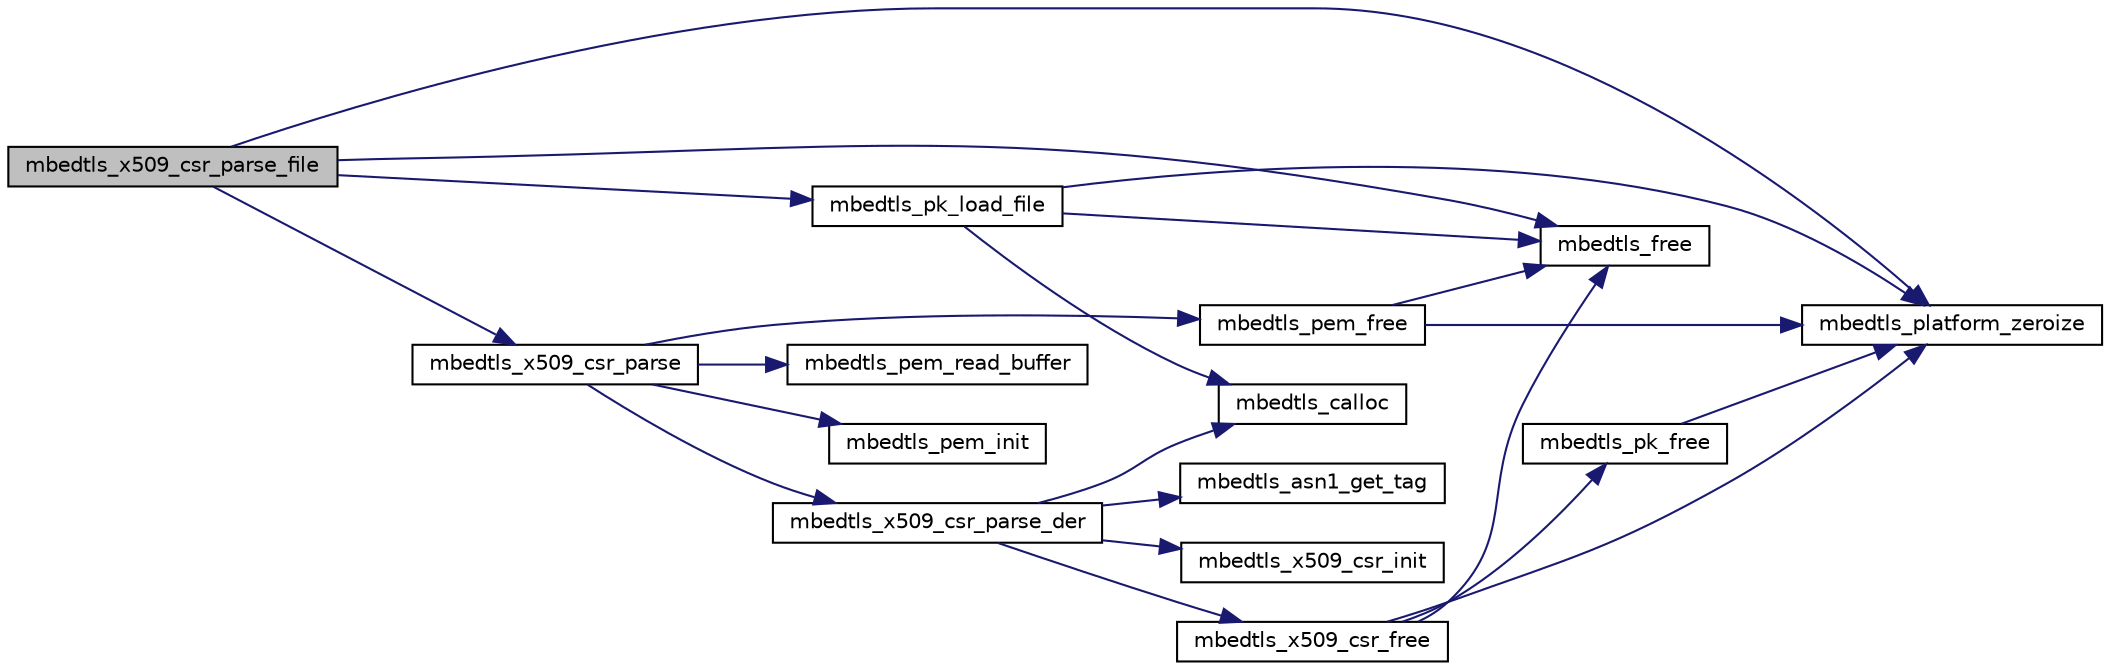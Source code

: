 digraph "mbedtls_x509_csr_parse_file"
{
 // LATEX_PDF_SIZE
  edge [fontname="Helvetica",fontsize="10",labelfontname="Helvetica",labelfontsize="10"];
  node [fontname="Helvetica",fontsize="10",shape=record];
  rankdir="LR";
  Node1 [label="mbedtls_x509_csr_parse_file",height=0.2,width=0.4,color="black", fillcolor="grey75", style="filled", fontcolor="black",tooltip="Load a Certificate Signing Request (CSR)"];
  Node1 -> Node2 [color="midnightblue",fontsize="10",style="solid",fontname="Helvetica"];
  Node2 [label="mbedtls_free",height=0.2,width=0.4,color="black", fillcolor="white", style="filled",URL="$dc/d3f/platform_8c.html#a5aeffbc9179142d77ef35d3266d5fc4d",tooltip=" "];
  Node1 -> Node3 [color="midnightblue",fontsize="10",style="solid",fontname="Helvetica"];
  Node3 [label="mbedtls_pk_load_file",height=0.2,width=0.4,color="black", fillcolor="white", style="filled",URL="$d1/dd6/pk_8h.html#a769bf6ab8da6168d83652b59f3d25802",tooltip=" "];
  Node3 -> Node4 [color="midnightblue",fontsize="10",style="solid",fontname="Helvetica"];
  Node4 [label="mbedtls_calloc",height=0.2,width=0.4,color="black", fillcolor="white", style="filled",URL="$dc/d3f/platform_8c.html#a065dcb25fe2c4492a910bec761400ebe",tooltip=" "];
  Node3 -> Node2 [color="midnightblue",fontsize="10",style="solid",fontname="Helvetica"];
  Node3 -> Node5 [color="midnightblue",fontsize="10",style="solid",fontname="Helvetica"];
  Node5 [label="mbedtls_platform_zeroize",height=0.2,width=0.4,color="black", fillcolor="white", style="filled",URL="$dd/dde/platform__util_8c.html#aa4e36b2c1c58d8ad89e1e11b6ebea2d9",tooltip="Securely zeroize a buffer."];
  Node1 -> Node5 [color="midnightblue",fontsize="10",style="solid",fontname="Helvetica"];
  Node1 -> Node6 [color="midnightblue",fontsize="10",style="solid",fontname="Helvetica"];
  Node6 [label="mbedtls_x509_csr_parse",height=0.2,width=0.4,color="black", fillcolor="white", style="filled",URL="$da/dc4/group__x509__module.html#ga53012fb8859f4835ccfb0a5e359b3176",tooltip="Load a Certificate Signing Request (CSR), DER or PEM format."];
  Node6 -> Node7 [color="midnightblue",fontsize="10",style="solid",fontname="Helvetica"];
  Node7 [label="mbedtls_pem_free",height=0.2,width=0.4,color="black", fillcolor="white", style="filled",URL="$d5/d32/pem_8c.html#a84ba36e8321d38064d78f29a97d7014c",tooltip="PEM context memory freeing."];
  Node7 -> Node2 [color="midnightblue",fontsize="10",style="solid",fontname="Helvetica"];
  Node7 -> Node5 [color="midnightblue",fontsize="10",style="solid",fontname="Helvetica"];
  Node6 -> Node8 [color="midnightblue",fontsize="10",style="solid",fontname="Helvetica"];
  Node8 [label="mbedtls_pem_init",height=0.2,width=0.4,color="black", fillcolor="white", style="filled",URL="$d5/d32/pem_8c.html#a0421a5ec66a7efca0b6868ae72551d47",tooltip="PEM context setup."];
  Node6 -> Node9 [color="midnightblue",fontsize="10",style="solid",fontname="Helvetica"];
  Node9 [label="mbedtls_pem_read_buffer",height=0.2,width=0.4,color="black", fillcolor="white", style="filled",URL="$d5/d32/pem_8c.html#a4ba4a0490a5edf5ca2055b8385863c39",tooltip="Read a buffer for PEM information and store the resulting data into the specified context buffers."];
  Node6 -> Node10 [color="midnightblue",fontsize="10",style="solid",fontname="Helvetica"];
  Node10 [label="mbedtls_x509_csr_parse_der",height=0.2,width=0.4,color="black", fillcolor="white", style="filled",URL="$da/dc4/group__x509__module.html#ga4c58fa3804ea9feb1acf745221f17208",tooltip="Load a Certificate Signing Request (CSR) in DER format."];
  Node10 -> Node11 [color="midnightblue",fontsize="10",style="solid",fontname="Helvetica"];
  Node11 [label="mbedtls_asn1_get_tag",height=0.2,width=0.4,color="black", fillcolor="white", style="filled",URL="$d7/d01/group__asn1__module.html#gae8d7dd42a3b99b61d2ef60bc0c2eaf0d",tooltip="Get the tag and length of the tag. Check for the requested tag. Updates the pointer to immediately be..."];
  Node10 -> Node4 [color="midnightblue",fontsize="10",style="solid",fontname="Helvetica"];
  Node10 -> Node12 [color="midnightblue",fontsize="10",style="solid",fontname="Helvetica"];
  Node12 [label="mbedtls_x509_csr_free",height=0.2,width=0.4,color="black", fillcolor="white", style="filled",URL="$da/dc4/group__x509__module.html#gac2139becff64aa7294ecad4f40767a84",tooltip="Unallocate all CSR data."];
  Node12 -> Node2 [color="midnightblue",fontsize="10",style="solid",fontname="Helvetica"];
  Node12 -> Node13 [color="midnightblue",fontsize="10",style="solid",fontname="Helvetica"];
  Node13 [label="mbedtls_pk_free",height=0.2,width=0.4,color="black", fillcolor="white", style="filled",URL="$db/dbd/pk_8c.html#ac6a9786d96abfd73c4dff6814238feb9",tooltip="Free the components of a mbedtls_pk_context."];
  Node13 -> Node5 [color="midnightblue",fontsize="10",style="solid",fontname="Helvetica"];
  Node12 -> Node5 [color="midnightblue",fontsize="10",style="solid",fontname="Helvetica"];
  Node10 -> Node14 [color="midnightblue",fontsize="10",style="solid",fontname="Helvetica"];
  Node14 [label="mbedtls_x509_csr_init",height=0.2,width=0.4,color="black", fillcolor="white", style="filled",URL="$da/dc4/group__x509__module.html#ga984db025f6953ea61be7dfca2d928f37",tooltip="Initialize a CSR."];
}
